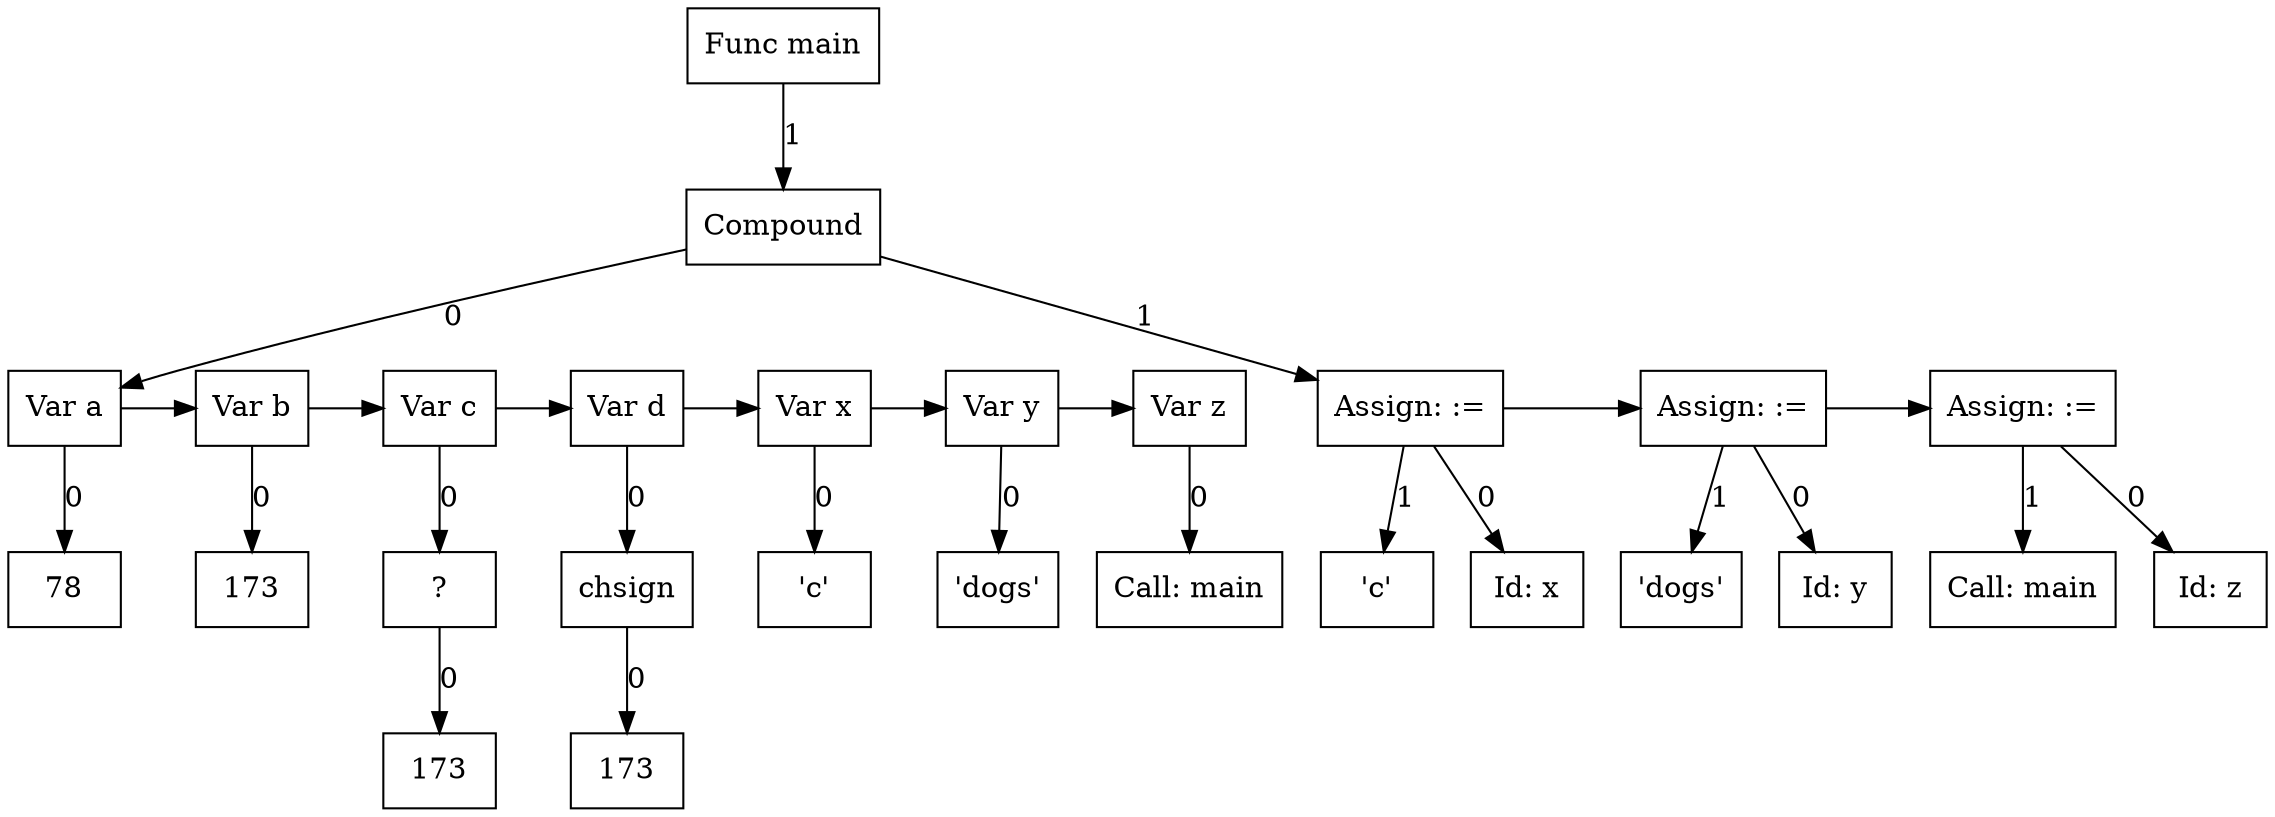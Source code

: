 digraph G {
node26 [label="Func main"; shape=box];
subgraph childNames_26 {
rankdir="LR"; rank="same"; ordering=out
node25 [label="Compound"; shape=box];
}

subgraph childPtrs_26 {
rankdir="TB";
node26 -> node25 [label="1"];
}

subgraph childNames_25 {
rankdir="LR"; rank="same"; ordering=out
node0 [label="Var a"; shape=box];
node18 [label="Assign: :="; shape=box];
}

subgraph childPtrs_25 {
rankdir="TB";
node25 -> node0 [label="0"];
node25 -> node18 [label="1"];
}

subgraph childNames_0 {
rankdir="LR"; rank="same"; ordering=out
node1 [label="78"; shape=box];
}

subgraph childPtrs_0 {
rankdir="TB";
node0 -> node1 [label="0"];
}

subgraph SibNames_0 {
rankdir="LR"; rank="same";
node0 [label="Var a"; shape=box];
node2 [label="Var b"; shape=box];
node4 [label="Var c"; shape=box];
node7 [label="Var d"; shape=box];
node10 [label="Var x"; shape=box];
node12 [label="Var y"; shape=box];
node14 [label="Var z"; shape=box];
}

subgraph SibPtrs_0 {
rankdir="LR";
node0 -> node2;
node2 -> node4;
node4 -> node7;
node7 -> node10;
node10 -> node12;
node12 -> node14;
}

subgraph childNames_2 {
rankdir="LR"; rank="same"; ordering=out
node3 [label="173"; shape=box];
}

subgraph childPtrs_2 {
rankdir="TB";
node2 -> node3 [label="0"];
}

subgraph childNames_4 {
rankdir="LR"; rank="same"; ordering=out
node6 [label="?"; shape=box];
}

subgraph childPtrs_4 {
rankdir="TB";
node4 -> node6 [label="0"];
}

subgraph childNames_6 {
rankdir="LR"; rank="same"; ordering=out
node5 [label="173"; shape=box];
}

subgraph childPtrs_6 {
rankdir="TB";
node6 -> node5 [label="0"];
}

subgraph childNames_7 {
rankdir="LR"; rank="same"; ordering=out
node9 [label="chsign"; shape=box];
}

subgraph childPtrs_7 {
rankdir="TB";
node7 -> node9 [label="0"];
}

subgraph childNames_9 {
rankdir="LR"; rank="same"; ordering=out
node8 [label="173"; shape=box];
}

subgraph childPtrs_9 {
rankdir="TB";
node9 -> node8 [label="0"];
}

subgraph childNames_10 {
rankdir="LR"; rank="same"; ordering=out
node11 [label="'c'"; shape=box];
}

subgraph childPtrs_10 {
rankdir="TB";
node10 -> node11 [label="0"];
}

subgraph childNames_12 {
rankdir="LR"; rank="same"; ordering=out
node13 [label="'dogs'"; shape=box];
}

subgraph childPtrs_12 {
rankdir="TB";
node12 -> node13 [label="0"];
}

subgraph childNames_14 {
rankdir="LR"; rank="same"; ordering=out
node15 [label="Call: main"; shape=box];
}

subgraph childPtrs_14 {
rankdir="TB";
node14 -> node15 [label="0"];
}

subgraph childNames_18 {
rankdir="LR"; rank="same"; ordering=out
node16 [label="Id: x"; shape=box];
node17 [label="'c'"; shape=box];
}

subgraph childPtrs_18 {
rankdir="TB";
node18 -> node16 [label="0"];
node18 -> node17 [label="1"];
}

subgraph SibNames_18 {
rankdir="LR"; rank="same";
node18 [label="Assign: :="; shape=box];
node21 [label="Assign: :="; shape=box];
node24 [label="Assign: :="; shape=box];
}

subgraph SibPtrs_18 {
rankdir="LR";
node18 -> node21;
node21 -> node24;
}

subgraph childNames_21 {
rankdir="LR"; rank="same"; ordering=out
node19 [label="Id: y"; shape=box];
node20 [label="'dogs'"; shape=box];
}

subgraph childPtrs_21 {
rankdir="TB";
node21 -> node19 [label="0"];
node21 -> node20 [label="1"];
}

subgraph childNames_24 {
rankdir="LR"; rank="same"; ordering=out
node22 [label="Id: z"; shape=box];
node23 [label="Call: main"; shape=box];
}

subgraph childPtrs_24 {
rankdir="TB";
node24 -> node22 [label="0"];
node24 -> node23 [label="1"];
}

}
